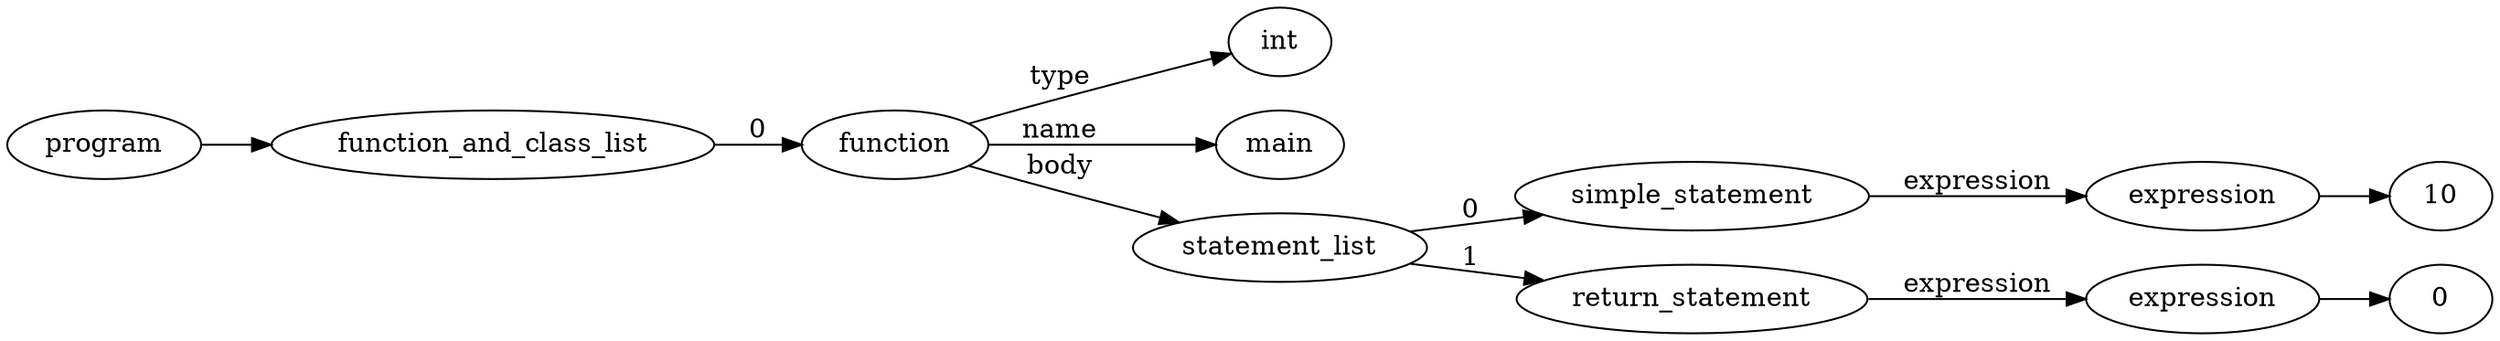 digraph ObjectiveC { rankdir="LR";
7[label="program"];
7->6;
6[label="function_and_class_list"];
6->5[label="0"];
5[label="function"];
5->0[label="type"];
0[label="int"];
5->5.1 [label="name"];
5.1 [label="main"];
5->4[label="body"];
4[label="statement_list"];
4->3[label="0"];
3[label="simple_statement"];
3->2[label="expression"];
2[label="expression"];
2->1;
1[label="10"];
4->20[label="1"];
20[label="return_statement"];
20->19[label="expression"];
19[label="expression"];
19->18;
18[label="0"];
}
